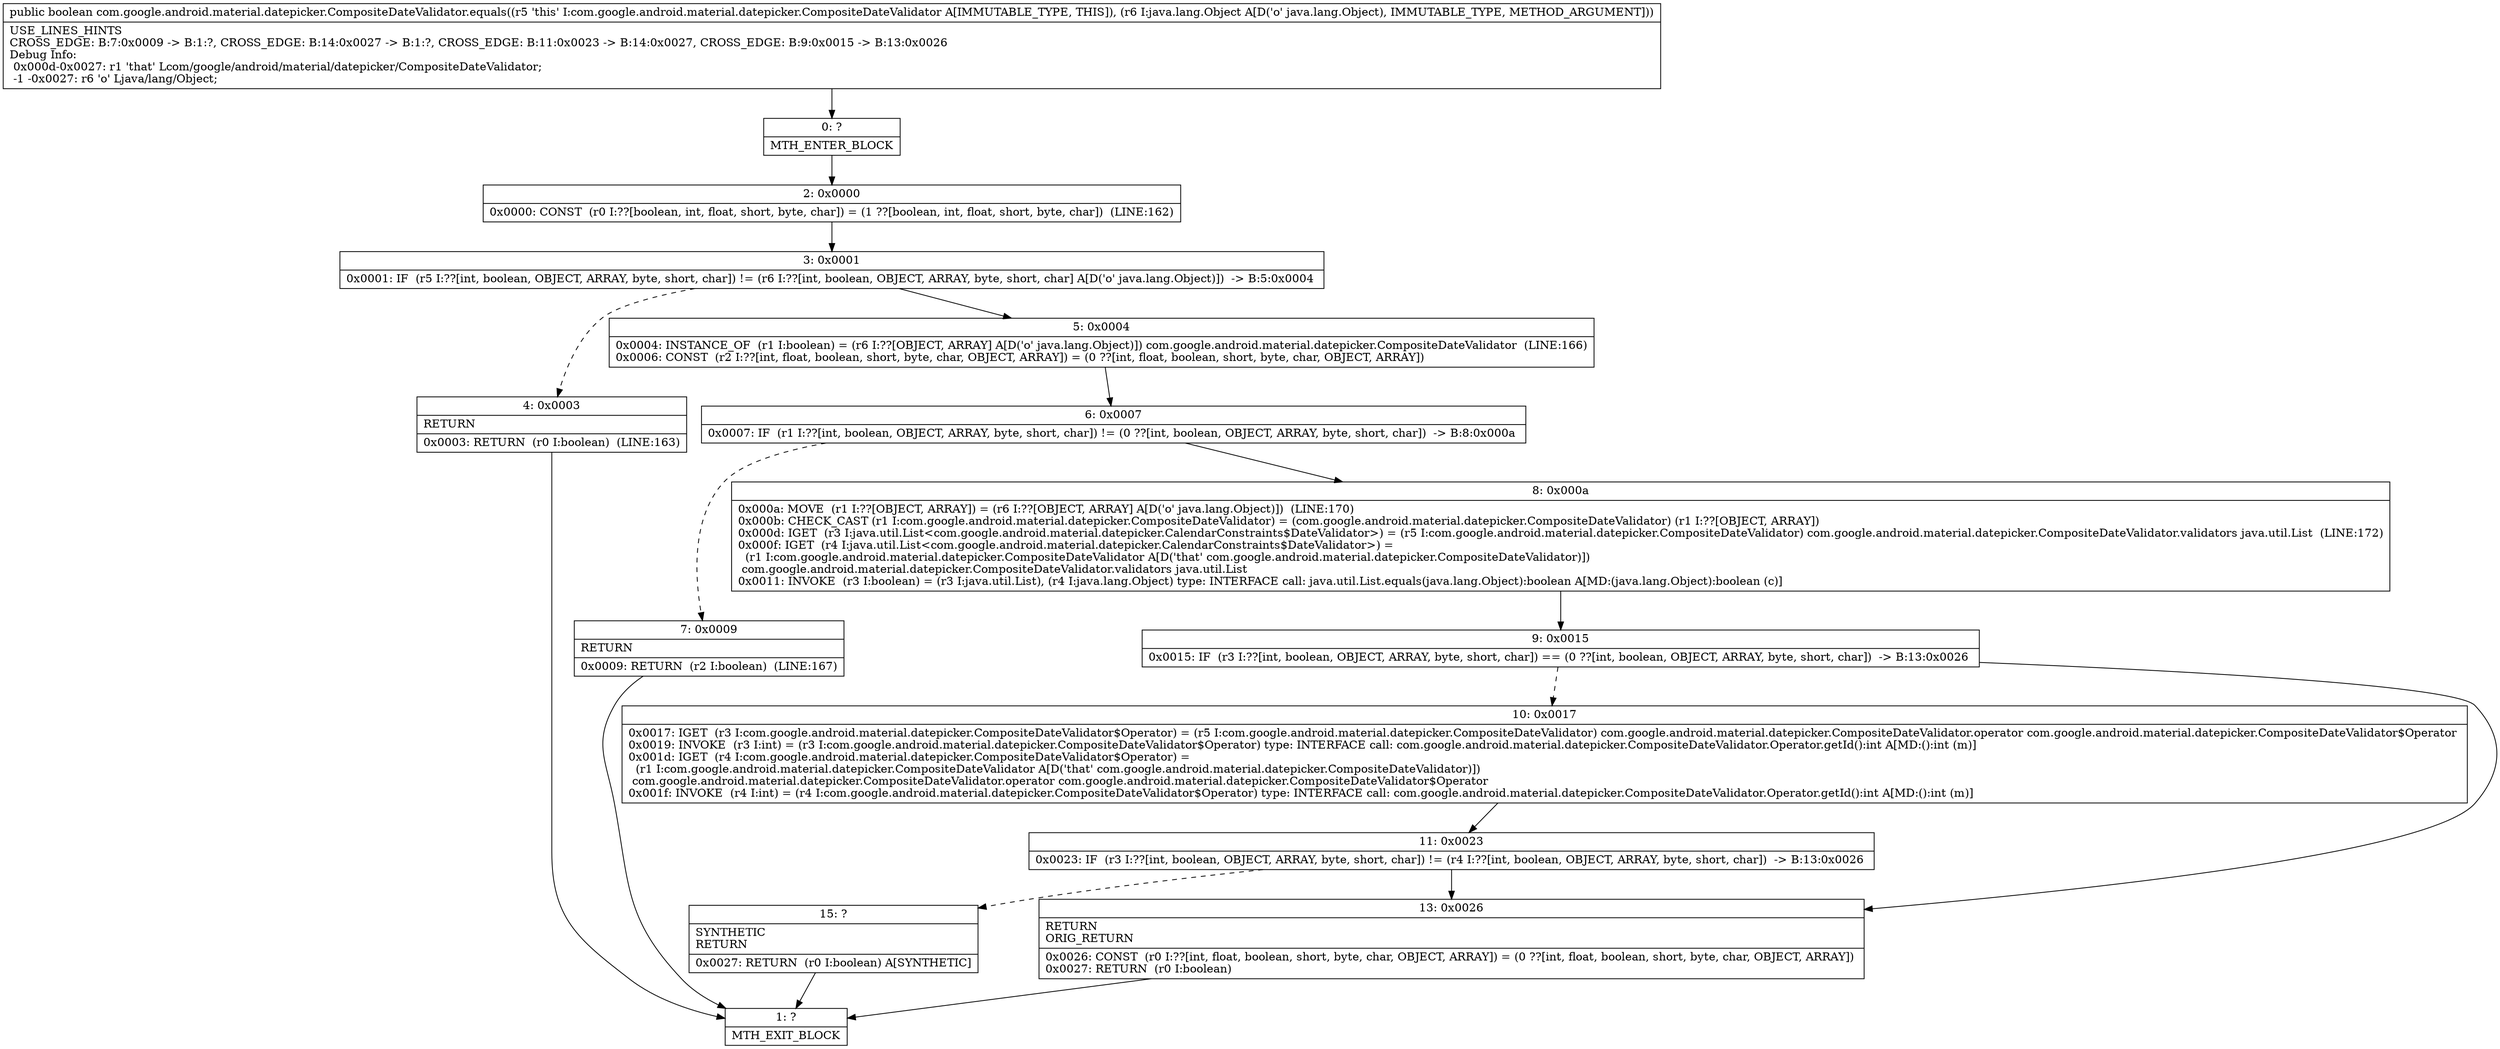 digraph "CFG forcom.google.android.material.datepicker.CompositeDateValidator.equals(Ljava\/lang\/Object;)Z" {
Node_0 [shape=record,label="{0\:\ ?|MTH_ENTER_BLOCK\l}"];
Node_2 [shape=record,label="{2\:\ 0x0000|0x0000: CONST  (r0 I:??[boolean, int, float, short, byte, char]) = (1 ??[boolean, int, float, short, byte, char])  (LINE:162)\l}"];
Node_3 [shape=record,label="{3\:\ 0x0001|0x0001: IF  (r5 I:??[int, boolean, OBJECT, ARRAY, byte, short, char]) != (r6 I:??[int, boolean, OBJECT, ARRAY, byte, short, char] A[D('o' java.lang.Object)])  \-\> B:5:0x0004 \l}"];
Node_4 [shape=record,label="{4\:\ 0x0003|RETURN\l|0x0003: RETURN  (r0 I:boolean)  (LINE:163)\l}"];
Node_1 [shape=record,label="{1\:\ ?|MTH_EXIT_BLOCK\l}"];
Node_5 [shape=record,label="{5\:\ 0x0004|0x0004: INSTANCE_OF  (r1 I:boolean) = (r6 I:??[OBJECT, ARRAY] A[D('o' java.lang.Object)]) com.google.android.material.datepicker.CompositeDateValidator  (LINE:166)\l0x0006: CONST  (r2 I:??[int, float, boolean, short, byte, char, OBJECT, ARRAY]) = (0 ??[int, float, boolean, short, byte, char, OBJECT, ARRAY]) \l}"];
Node_6 [shape=record,label="{6\:\ 0x0007|0x0007: IF  (r1 I:??[int, boolean, OBJECT, ARRAY, byte, short, char]) != (0 ??[int, boolean, OBJECT, ARRAY, byte, short, char])  \-\> B:8:0x000a \l}"];
Node_7 [shape=record,label="{7\:\ 0x0009|RETURN\l|0x0009: RETURN  (r2 I:boolean)  (LINE:167)\l}"];
Node_8 [shape=record,label="{8\:\ 0x000a|0x000a: MOVE  (r1 I:??[OBJECT, ARRAY]) = (r6 I:??[OBJECT, ARRAY] A[D('o' java.lang.Object)])  (LINE:170)\l0x000b: CHECK_CAST (r1 I:com.google.android.material.datepicker.CompositeDateValidator) = (com.google.android.material.datepicker.CompositeDateValidator) (r1 I:??[OBJECT, ARRAY]) \l0x000d: IGET  (r3 I:java.util.List\<com.google.android.material.datepicker.CalendarConstraints$DateValidator\>) = (r5 I:com.google.android.material.datepicker.CompositeDateValidator) com.google.android.material.datepicker.CompositeDateValidator.validators java.util.List  (LINE:172)\l0x000f: IGET  (r4 I:java.util.List\<com.google.android.material.datepicker.CalendarConstraints$DateValidator\>) = \l  (r1 I:com.google.android.material.datepicker.CompositeDateValidator A[D('that' com.google.android.material.datepicker.CompositeDateValidator)])\l com.google.android.material.datepicker.CompositeDateValidator.validators java.util.List \l0x0011: INVOKE  (r3 I:boolean) = (r3 I:java.util.List), (r4 I:java.lang.Object) type: INTERFACE call: java.util.List.equals(java.lang.Object):boolean A[MD:(java.lang.Object):boolean (c)]\l}"];
Node_9 [shape=record,label="{9\:\ 0x0015|0x0015: IF  (r3 I:??[int, boolean, OBJECT, ARRAY, byte, short, char]) == (0 ??[int, boolean, OBJECT, ARRAY, byte, short, char])  \-\> B:13:0x0026 \l}"];
Node_10 [shape=record,label="{10\:\ 0x0017|0x0017: IGET  (r3 I:com.google.android.material.datepicker.CompositeDateValidator$Operator) = (r5 I:com.google.android.material.datepicker.CompositeDateValidator) com.google.android.material.datepicker.CompositeDateValidator.operator com.google.android.material.datepicker.CompositeDateValidator$Operator \l0x0019: INVOKE  (r3 I:int) = (r3 I:com.google.android.material.datepicker.CompositeDateValidator$Operator) type: INTERFACE call: com.google.android.material.datepicker.CompositeDateValidator.Operator.getId():int A[MD:():int (m)]\l0x001d: IGET  (r4 I:com.google.android.material.datepicker.CompositeDateValidator$Operator) = \l  (r1 I:com.google.android.material.datepicker.CompositeDateValidator A[D('that' com.google.android.material.datepicker.CompositeDateValidator)])\l com.google.android.material.datepicker.CompositeDateValidator.operator com.google.android.material.datepicker.CompositeDateValidator$Operator \l0x001f: INVOKE  (r4 I:int) = (r4 I:com.google.android.material.datepicker.CompositeDateValidator$Operator) type: INTERFACE call: com.google.android.material.datepicker.CompositeDateValidator.Operator.getId():int A[MD:():int (m)]\l}"];
Node_11 [shape=record,label="{11\:\ 0x0023|0x0023: IF  (r3 I:??[int, boolean, OBJECT, ARRAY, byte, short, char]) != (r4 I:??[int, boolean, OBJECT, ARRAY, byte, short, char])  \-\> B:13:0x0026 \l}"];
Node_15 [shape=record,label="{15\:\ ?|SYNTHETIC\lRETURN\l|0x0027: RETURN  (r0 I:boolean) A[SYNTHETIC]\l}"];
Node_13 [shape=record,label="{13\:\ 0x0026|RETURN\lORIG_RETURN\l|0x0026: CONST  (r0 I:??[int, float, boolean, short, byte, char, OBJECT, ARRAY]) = (0 ??[int, float, boolean, short, byte, char, OBJECT, ARRAY]) \l0x0027: RETURN  (r0 I:boolean) \l}"];
MethodNode[shape=record,label="{public boolean com.google.android.material.datepicker.CompositeDateValidator.equals((r5 'this' I:com.google.android.material.datepicker.CompositeDateValidator A[IMMUTABLE_TYPE, THIS]), (r6 I:java.lang.Object A[D('o' java.lang.Object), IMMUTABLE_TYPE, METHOD_ARGUMENT]))  | USE_LINES_HINTS\lCROSS_EDGE: B:7:0x0009 \-\> B:1:?, CROSS_EDGE: B:14:0x0027 \-\> B:1:?, CROSS_EDGE: B:11:0x0023 \-\> B:14:0x0027, CROSS_EDGE: B:9:0x0015 \-\> B:13:0x0026\lDebug Info:\l  0x000d\-0x0027: r1 'that' Lcom\/google\/android\/material\/datepicker\/CompositeDateValidator;\l  \-1 \-0x0027: r6 'o' Ljava\/lang\/Object;\l}"];
MethodNode -> Node_0;Node_0 -> Node_2;
Node_2 -> Node_3;
Node_3 -> Node_4[style=dashed];
Node_3 -> Node_5;
Node_4 -> Node_1;
Node_5 -> Node_6;
Node_6 -> Node_7[style=dashed];
Node_6 -> Node_8;
Node_7 -> Node_1;
Node_8 -> Node_9;
Node_9 -> Node_10[style=dashed];
Node_9 -> Node_13;
Node_10 -> Node_11;
Node_11 -> Node_13;
Node_11 -> Node_15[style=dashed];
Node_15 -> Node_1;
Node_13 -> Node_1;
}

